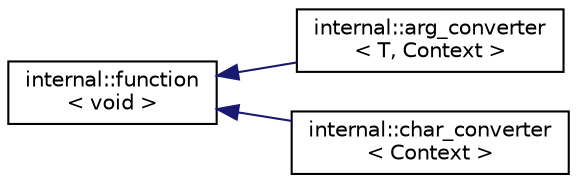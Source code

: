 digraph "Graphical Class Hierarchy"
{
  edge [fontname="Helvetica",fontsize="10",labelfontname="Helvetica",labelfontsize="10"];
  node [fontname="Helvetica",fontsize="10",shape=record];
  rankdir="LR";
  Node1 [label="internal::function\l\< void \>",height=0.2,width=0.4,color="black", fillcolor="white", style="filled",URL="$structinternal_1_1function.html"];
  Node1 -> Node2 [dir="back",color="midnightblue",fontsize="10",style="solid",fontname="Helvetica"];
  Node2 [label="internal::arg_converter\l\< T, Context \>",height=0.2,width=0.4,color="black", fillcolor="white", style="filled",URL="$classinternal_1_1arg__converter.html"];
  Node1 -> Node3 [dir="back",color="midnightblue",fontsize="10",style="solid",fontname="Helvetica"];
  Node3 [label="internal::char_converter\l\< Context \>",height=0.2,width=0.4,color="black", fillcolor="white", style="filled",URL="$classinternal_1_1char__converter.html"];
}
